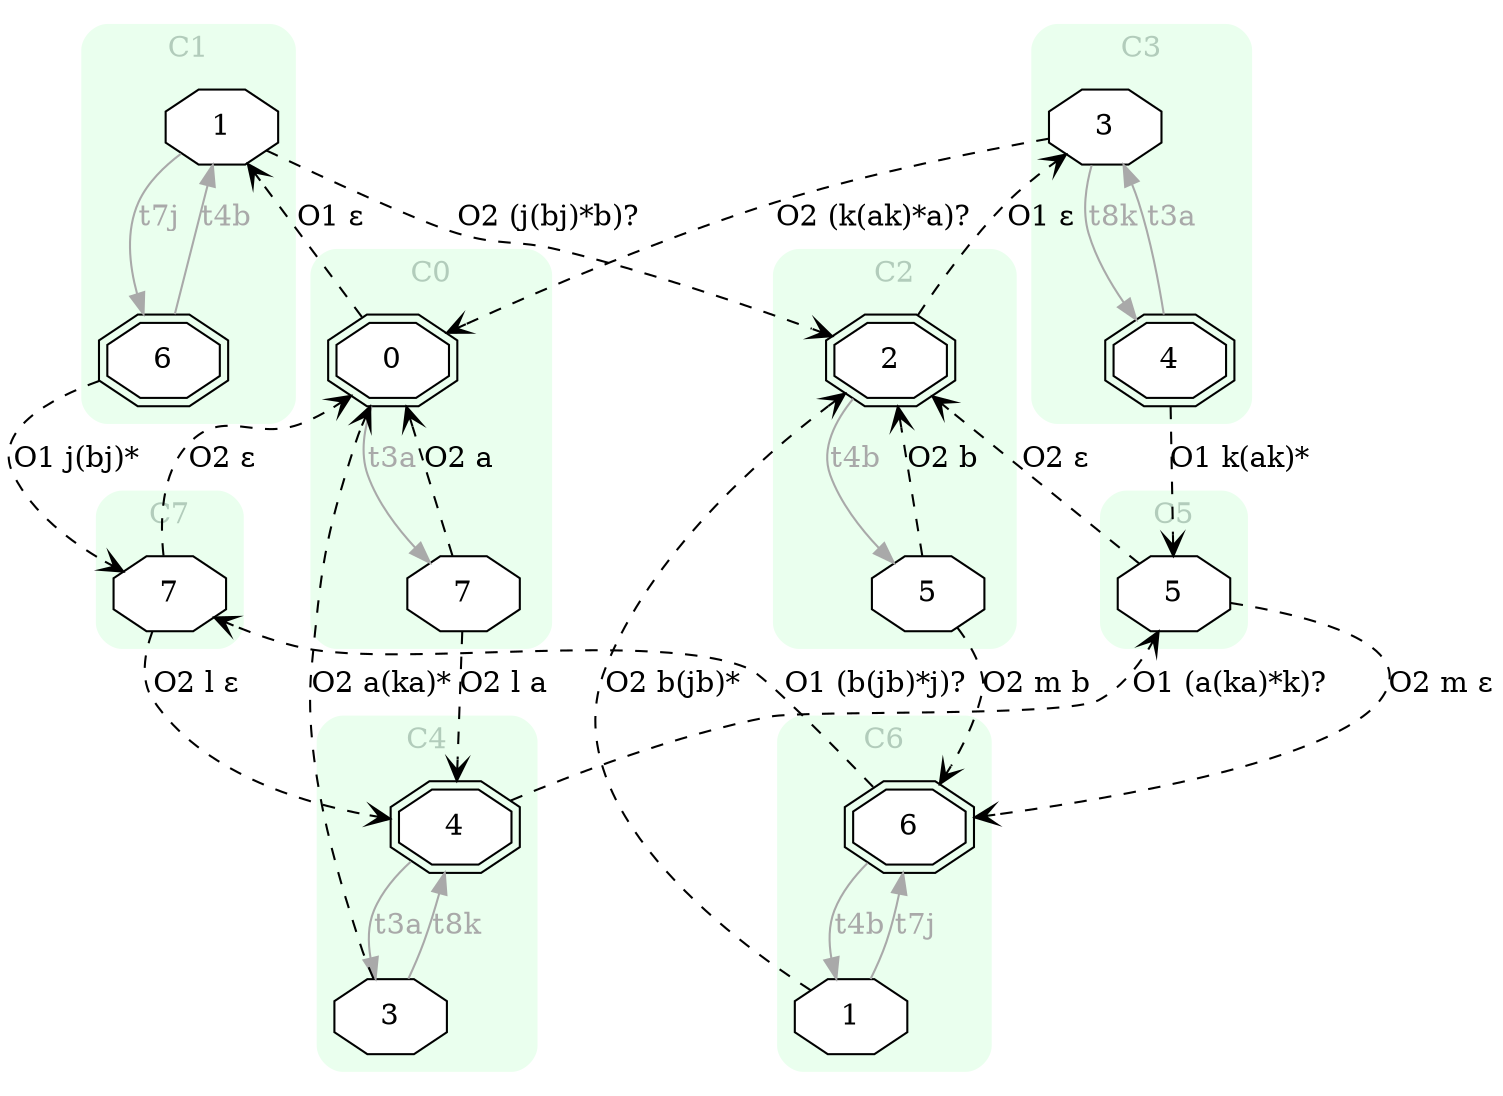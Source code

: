 digraph "EXPinput/s2" {
node [style=filled fillcolor=white]
subgraph cluster0 {
style="rounded,filled" label="C0" fontcolor="#B2CCBB" color="#EAFFEE"
edge[color=darkgray fontcolor=darkgray]
node [shape=doubleoctagon]; C0S0 [label=0];
node [shape=octagon]; C0S7 [label=7];
C0S0 -> C0S7 [label=t3a]
}
subgraph cluster1 {
style="rounded,filled" label="C1" fontcolor="#B2CCBB" color="#EAFFEE"
edge[color=darkgray fontcolor=darkgray]
node [shape=octagon]; C1S1 [label=1];
node [shape=doubleoctagon]; C1S6 [label=6];
C1S1 -> C1S6 [label=t7j]
C1S6 -> C1S1 [label=t4b]
}
subgraph cluster2 {
style="rounded,filled" label="C2" fontcolor="#B2CCBB" color="#EAFFEE"
edge[color=darkgray fontcolor=darkgray]
node [shape=doubleoctagon]; C2S2 [label=2];
node [shape=octagon]; C2S5 [label=5];
C2S2 -> C2S5 [label=t4b]
}
subgraph cluster3 {
style="rounded,filled" label="C3" fontcolor="#B2CCBB" color="#EAFFEE"
edge[color=darkgray fontcolor=darkgray]
node [shape=octagon]; C3S3 [label=3];
node [shape=doubleoctagon]; C3S4 [label=4];
C3S3 -> C3S4 [label=t8k]
C3S4 -> C3S3 [label=t3a]
}
subgraph cluster4 {
style="rounded,filled" label="C4" fontcolor="#B2CCBB" color="#EAFFEE"
edge[color=darkgray fontcolor=darkgray]
node [shape=doubleoctagon]; C4S4 [label=4];
node [shape=octagon]; C4S3 [label=3];
C4S4 -> C4S3 [label=t3a]
C4S3 -> C4S4 [label=t8k]
}
subgraph cluster5 {
style="rounded,filled" label="C5" fontcolor="#B2CCBB" color="#EAFFEE"
edge[color=darkgray fontcolor=darkgray]
node [shape=octagon]; C5S5 [label=5];
}
subgraph cluster6 {
style="rounded,filled" label="C6" fontcolor="#B2CCBB" color="#EAFFEE"
edge[color=darkgray fontcolor=darkgray]
node [shape=doubleoctagon]; C6S6 [label=6];
node [shape=octagon]; C6S1 [label=1];
C6S6 -> C6S1 [label=t4b]
C6S1 -> C6S6 [label=t7j]
}
subgraph cluster7 {
style="rounded,filled" label="C7" fontcolor="#B2CCBB" color="#EAFFEE"
edge[color=darkgray fontcolor=darkgray]
node [shape=octagon]; C7S7 [label=7];
}
C0S0 -> C1S1 [style=dashed arrowhead=vee label="O1 ε"]
C0S7 -> C4S4 [style=dashed arrowhead=vee label="O2 l a"]
C0S7 -> C0S0 [style=dashed arrowhead=vee label="O2 a"]
C1S1 -> C2S2 [style=dashed arrowhead=vee label="O2 (j(bj)*b)?"]
C1S6 -> C7S7 [style=dashed arrowhead=vee label="O1 j(bj)*"]
C2S2 -> C3S3 [style=dashed arrowhead=vee label="O1 ε"]
C2S5 -> C6S6 [style=dashed arrowhead=vee label="O2 m b"]
C2S5 -> C2S2 [style=dashed arrowhead=vee label="O2 b"]
C3S3 -> C0S0 [style=dashed arrowhead=vee label="O2 (k(ak)*a)?"]
C3S4 -> C5S5 [style=dashed arrowhead=vee label="O1 k(ak)*"]
C4S4 -> C5S5 [style=dashed arrowhead=vee label="O1 (a(ka)*k)?"]
C4S3 -> C0S0 [style=dashed arrowhead=vee label="O2 a(ka)*"]
C5S5 -> C6S6 [style=dashed arrowhead=vee label="O2 m ε"]
C5S5 -> C2S2 [style=dashed arrowhead=vee label="O2 ε"]
C6S6 -> C7S7 [style=dashed arrowhead=vee label="O1 (b(jb)*j)?"]
C6S1 -> C2S2 [style=dashed arrowhead=vee label="O2 b(jb)*"]
C7S7 -> C4S4 [style=dashed arrowhead=vee label="O2 l ε"]
C7S7 -> C0S0 [style=dashed arrowhead=vee label="O2 ε"]
}
